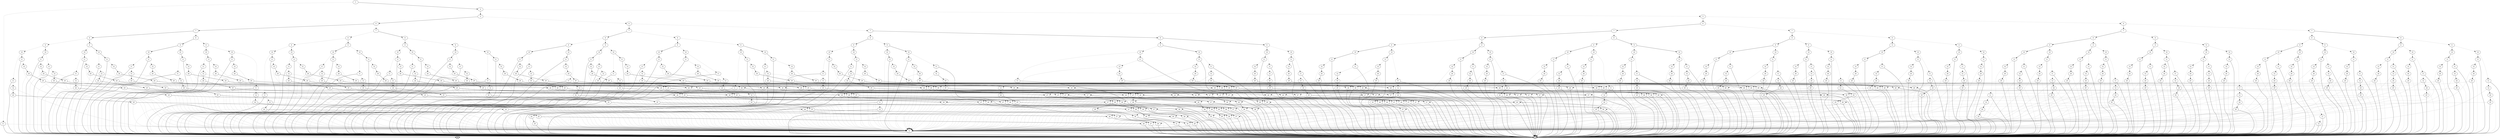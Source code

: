 digraph G {
0 [shape=box, label="0", style=filled, shape=box, height=0.3, width=0.3];
1 [shape=box, label="1", style=filled, shape=box, height=0.3, width=0.3];
31153 [label="3"];
31153 -> 26584 [style=dotted];
31153 -> 31152 [style=filled];
26584 [label="11"];
26584 -> 66 [style=dotted];
26584 -> 0 [style=filled];
66 [label="32"];
66 -> 0 [style=dotted];
66 -> 1 [style=filled];
31152 [label="4"];
31152 -> 30832 [style=dotted];
31152 -> 31151 [style=filled];
30832 [label="5"];
30832 -> 30640 [style=dotted];
30832 -> 30831 [style=filled];
30640 [label="6"];
30640 -> 30528 [style=dotted];
30640 -> 30639 [style=filled];
30528 [label="7"];
30528 -> 30464 [style=dotted];
30528 -> 30527 [style=filled];
30464 [label="8"];
30464 -> 30428 [style=dotted];
30464 -> 30463 [style=filled];
30428 [label="9"];
30428 -> 30408 [style=dotted];
30428 -> 30427 [style=filled];
30408 [label="10"];
30408 -> 30397 [style=dotted];
30408 -> 30407 [style=filled];
30397 [label="11"];
30397 -> 30396 [style=dotted];
30397 -> 1 [style=filled];
30396 [label="12"];
30396 -> 66 [style=dotted];
30396 -> 1 [style=filled];
30407 [label="11"];
30407 -> 30406 [style=dotted];
30407 -> 1 [style=filled];
30406 [label="12"];
30406 -> 66 [style=dotted];
30406 -> 30405 [style=filled];
30405 [label="24"];
30405 -> 1 [style=dotted];
30405 -> 30404 [style=filled];
30404 [label="25"];
30404 -> 30403 [style=dotted];
30404 -> 1 [style=filled];
30403 [label="26"];
30403 -> 30402 [style=dotted];
30403 -> 1 [style=filled];
30402 [label="27"];
30402 -> 30401 [style=dotted];
30402 -> 1 [style=filled];
30401 [label="28"];
30401 -> 30400 [style=dotted];
30401 -> 1 [style=filled];
30400 [label="29"];
30400 -> 30399 [style=dotted];
30400 -> 1 [style=filled];
30399 [label="30"];
30399 -> 30398 [style=dotted];
30399 -> 1 [style=filled];
30398 [label="31"];
30398 -> 66 [style=dotted];
30398 -> 1 [style=filled];
30427 [label="10"];
30427 -> 30417 [style=dotted];
30427 -> 30426 [style=filled];
30417 [label="11"];
30417 -> 30416 [style=dotted];
30417 -> 1 [style=filled];
30416 [label="12"];
30416 -> 66 [style=dotted];
30416 -> 30415 [style=filled];
30415 [label="24"];
30415 -> 1 [style=dotted];
30415 -> 30414 [style=filled];
30414 [label="25"];
30414 -> 30413 [style=dotted];
30414 -> 1 [style=filled];
30413 [label="26"];
30413 -> 30412 [style=dotted];
30413 -> 1 [style=filled];
30412 [label="27"];
30412 -> 30411 [style=dotted];
30412 -> 1 [style=filled];
30411 [label="28"];
30411 -> 30410 [style=dotted];
30411 -> 1 [style=filled];
30410 [label="29"];
30410 -> 30409 [style=dotted];
30410 -> 1 [style=filled];
30409 [label="30"];
30409 -> 66 [style=dotted];
30409 -> 1 [style=filled];
30426 [label="11"];
30426 -> 30425 [style=dotted];
30426 -> 1 [style=filled];
30425 [label="12"];
30425 -> 66 [style=dotted];
30425 -> 30424 [style=filled];
30424 [label="24"];
30424 -> 1 [style=dotted];
30424 -> 30423 [style=filled];
30423 [label="25"];
30423 -> 30422 [style=dotted];
30423 -> 1 [style=filled];
30422 [label="26"];
30422 -> 30421 [style=dotted];
30422 -> 1 [style=filled];
30421 [label="27"];
30421 -> 30420 [style=dotted];
30421 -> 1 [style=filled];
30420 [label="28"];
30420 -> 30419 [style=dotted];
30420 -> 1 [style=filled];
30419 [label="29"];
30419 -> 30418 [style=dotted];
30419 -> 1 [style=filled];
30418 [label="30"];
30418 -> 66 [style=dotted];
30418 -> 30398 [style=filled];
30463 [label="9"];
30463 -> 30445 [style=dotted];
30463 -> 30462 [style=filled];
30445 [label="10"];
30445 -> 30436 [style=dotted];
30445 -> 30444 [style=filled];
30436 [label="11"];
30436 -> 30435 [style=dotted];
30436 -> 1 [style=filled];
30435 [label="12"];
30435 -> 66 [style=dotted];
30435 -> 30434 [style=filled];
30434 [label="24"];
30434 -> 1 [style=dotted];
30434 -> 30433 [style=filled];
30433 [label="25"];
30433 -> 30432 [style=dotted];
30433 -> 1 [style=filled];
30432 [label="26"];
30432 -> 30431 [style=dotted];
30432 -> 1 [style=filled];
30431 [label="27"];
30431 -> 30430 [style=dotted];
30431 -> 1 [style=filled];
30430 [label="28"];
30430 -> 30429 [style=dotted];
30430 -> 1 [style=filled];
30429 [label="29"];
30429 -> 66 [style=dotted];
30429 -> 1 [style=filled];
30444 [label="11"];
30444 -> 30443 [style=dotted];
30444 -> 1 [style=filled];
30443 [label="12"];
30443 -> 66 [style=dotted];
30443 -> 30442 [style=filled];
30442 [label="24"];
30442 -> 1 [style=dotted];
30442 -> 30441 [style=filled];
30441 [label="25"];
30441 -> 30440 [style=dotted];
30441 -> 1 [style=filled];
30440 [label="26"];
30440 -> 30439 [style=dotted];
30440 -> 1 [style=filled];
30439 [label="27"];
30439 -> 30438 [style=dotted];
30439 -> 1 [style=filled];
30438 [label="28"];
30438 -> 30437 [style=dotted];
30438 -> 1 [style=filled];
30437 [label="29"];
30437 -> 66 [style=dotted];
30437 -> 30399 [style=filled];
30462 [label="10"];
30462 -> 30453 [style=dotted];
30462 -> 30461 [style=filled];
30453 [label="11"];
30453 -> 30452 [style=dotted];
30453 -> 1 [style=filled];
30452 [label="12"];
30452 -> 66 [style=dotted];
30452 -> 30451 [style=filled];
30451 [label="24"];
30451 -> 1 [style=dotted];
30451 -> 30450 [style=filled];
30450 [label="25"];
30450 -> 30449 [style=dotted];
30450 -> 1 [style=filled];
30449 [label="26"];
30449 -> 30448 [style=dotted];
30449 -> 1 [style=filled];
30448 [label="27"];
30448 -> 30447 [style=dotted];
30448 -> 1 [style=filled];
30447 [label="28"];
30447 -> 30446 [style=dotted];
30447 -> 1 [style=filled];
30446 [label="29"];
30446 -> 66 [style=dotted];
30446 -> 30409 [style=filled];
30461 [label="11"];
30461 -> 30460 [style=dotted];
30461 -> 1 [style=filled];
30460 [label="12"];
30460 -> 66 [style=dotted];
30460 -> 30459 [style=filled];
30459 [label="24"];
30459 -> 1 [style=dotted];
30459 -> 30458 [style=filled];
30458 [label="25"];
30458 -> 30457 [style=dotted];
30458 -> 1 [style=filled];
30457 [label="26"];
30457 -> 30456 [style=dotted];
30457 -> 1 [style=filled];
30456 [label="27"];
30456 -> 30455 [style=dotted];
30456 -> 1 [style=filled];
30455 [label="28"];
30455 -> 30454 [style=dotted];
30455 -> 1 [style=filled];
30454 [label="29"];
30454 -> 66 [style=dotted];
30454 -> 30418 [style=filled];
30527 [label="8"];
30527 -> 30495 [style=dotted];
30527 -> 30526 [style=filled];
30495 [label="9"];
30495 -> 30479 [style=dotted];
30495 -> 30494 [style=filled];
30479 [label="10"];
30479 -> 30471 [style=dotted];
30479 -> 30478 [style=filled];
30471 [label="11"];
30471 -> 30470 [style=dotted];
30471 -> 1 [style=filled];
30470 [label="12"];
30470 -> 66 [style=dotted];
30470 -> 30469 [style=filled];
30469 [label="24"];
30469 -> 1 [style=dotted];
30469 -> 30468 [style=filled];
30468 [label="25"];
30468 -> 30467 [style=dotted];
30468 -> 1 [style=filled];
30467 [label="26"];
30467 -> 30466 [style=dotted];
30467 -> 1 [style=filled];
30466 [label="27"];
30466 -> 30465 [style=dotted];
30466 -> 1 [style=filled];
30465 [label="28"];
30465 -> 66 [style=dotted];
30465 -> 1 [style=filled];
30478 [label="11"];
30478 -> 30477 [style=dotted];
30478 -> 1 [style=filled];
30477 [label="12"];
30477 -> 66 [style=dotted];
30477 -> 30476 [style=filled];
30476 [label="24"];
30476 -> 1 [style=dotted];
30476 -> 30475 [style=filled];
30475 [label="25"];
30475 -> 30474 [style=dotted];
30475 -> 1 [style=filled];
30474 [label="26"];
30474 -> 30473 [style=dotted];
30474 -> 1 [style=filled];
30473 [label="27"];
30473 -> 30472 [style=dotted];
30473 -> 1 [style=filled];
30472 [label="28"];
30472 -> 66 [style=dotted];
30472 -> 30400 [style=filled];
30494 [label="10"];
30494 -> 30486 [style=dotted];
30494 -> 30493 [style=filled];
30486 [label="11"];
30486 -> 30485 [style=dotted];
30486 -> 1 [style=filled];
30485 [label="12"];
30485 -> 66 [style=dotted];
30485 -> 30484 [style=filled];
30484 [label="24"];
30484 -> 1 [style=dotted];
30484 -> 30483 [style=filled];
30483 [label="25"];
30483 -> 30482 [style=dotted];
30483 -> 1 [style=filled];
30482 [label="26"];
30482 -> 30481 [style=dotted];
30482 -> 1 [style=filled];
30481 [label="27"];
30481 -> 30480 [style=dotted];
30481 -> 1 [style=filled];
30480 [label="28"];
30480 -> 66 [style=dotted];
30480 -> 30410 [style=filled];
30493 [label="11"];
30493 -> 30492 [style=dotted];
30493 -> 1 [style=filled];
30492 [label="12"];
30492 -> 66 [style=dotted];
30492 -> 30491 [style=filled];
30491 [label="24"];
30491 -> 1 [style=dotted];
30491 -> 30490 [style=filled];
30490 [label="25"];
30490 -> 30489 [style=dotted];
30490 -> 1 [style=filled];
30489 [label="26"];
30489 -> 30488 [style=dotted];
30489 -> 1 [style=filled];
30488 [label="27"];
30488 -> 30487 [style=dotted];
30488 -> 1 [style=filled];
30487 [label="28"];
30487 -> 66 [style=dotted];
30487 -> 30419 [style=filled];
30526 [label="9"];
30526 -> 30510 [style=dotted];
30526 -> 30525 [style=filled];
30510 [label="10"];
30510 -> 30502 [style=dotted];
30510 -> 30509 [style=filled];
30502 [label="11"];
30502 -> 30501 [style=dotted];
30502 -> 1 [style=filled];
30501 [label="12"];
30501 -> 66 [style=dotted];
30501 -> 30500 [style=filled];
30500 [label="24"];
30500 -> 1 [style=dotted];
30500 -> 30499 [style=filled];
30499 [label="25"];
30499 -> 30498 [style=dotted];
30499 -> 1 [style=filled];
30498 [label="26"];
30498 -> 30497 [style=dotted];
30498 -> 1 [style=filled];
30497 [label="27"];
30497 -> 30496 [style=dotted];
30497 -> 1 [style=filled];
30496 [label="28"];
30496 -> 66 [style=dotted];
30496 -> 30429 [style=filled];
30509 [label="11"];
30509 -> 30508 [style=dotted];
30509 -> 1 [style=filled];
30508 [label="12"];
30508 -> 66 [style=dotted];
30508 -> 30507 [style=filled];
30507 [label="24"];
30507 -> 1 [style=dotted];
30507 -> 30506 [style=filled];
30506 [label="25"];
30506 -> 30505 [style=dotted];
30506 -> 1 [style=filled];
30505 [label="26"];
30505 -> 30504 [style=dotted];
30505 -> 1 [style=filled];
30504 [label="27"];
30504 -> 30503 [style=dotted];
30504 -> 1 [style=filled];
30503 [label="28"];
30503 -> 66 [style=dotted];
30503 -> 30437 [style=filled];
30525 [label="10"];
30525 -> 30517 [style=dotted];
30525 -> 30524 [style=filled];
30517 [label="11"];
30517 -> 30516 [style=dotted];
30517 -> 1 [style=filled];
30516 [label="12"];
30516 -> 66 [style=dotted];
30516 -> 30515 [style=filled];
30515 [label="24"];
30515 -> 1 [style=dotted];
30515 -> 30514 [style=filled];
30514 [label="25"];
30514 -> 30513 [style=dotted];
30514 -> 1 [style=filled];
30513 [label="26"];
30513 -> 30512 [style=dotted];
30513 -> 1 [style=filled];
30512 [label="27"];
30512 -> 30511 [style=dotted];
30512 -> 1 [style=filled];
30511 [label="28"];
30511 -> 66 [style=dotted];
30511 -> 30446 [style=filled];
30524 [label="11"];
30524 -> 30523 [style=dotted];
30524 -> 1 [style=filled];
30523 [label="12"];
30523 -> 66 [style=dotted];
30523 -> 30522 [style=filled];
30522 [label="24"];
30522 -> 1 [style=dotted];
30522 -> 30521 [style=filled];
30521 [label="25"];
30521 -> 30520 [style=dotted];
30521 -> 1 [style=filled];
30520 [label="26"];
30520 -> 30519 [style=dotted];
30520 -> 1 [style=filled];
30519 [label="27"];
30519 -> 30518 [style=dotted];
30519 -> 1 [style=filled];
30518 [label="28"];
30518 -> 66 [style=dotted];
30518 -> 30454 [style=filled];
30639 [label="7"];
30639 -> 30583 [style=dotted];
30639 -> 30638 [style=filled];
30583 [label="8"];
30583 -> 30555 [style=dotted];
30583 -> 30582 [style=filled];
30555 [label="9"];
30555 -> 30541 [style=dotted];
30555 -> 30554 [style=filled];
30541 [label="10"];
30541 -> 30534 [style=dotted];
30541 -> 30540 [style=filled];
30534 [label="11"];
30534 -> 30533 [style=dotted];
30534 -> 1 [style=filled];
30533 [label="12"];
30533 -> 66 [style=dotted];
30533 -> 30532 [style=filled];
30532 [label="24"];
30532 -> 1 [style=dotted];
30532 -> 30531 [style=filled];
30531 [label="25"];
30531 -> 30530 [style=dotted];
30531 -> 1 [style=filled];
30530 [label="26"];
30530 -> 30529 [style=dotted];
30530 -> 1 [style=filled];
30529 [label="27"];
30529 -> 66 [style=dotted];
30529 -> 1 [style=filled];
30540 [label="11"];
30540 -> 30539 [style=dotted];
30540 -> 1 [style=filled];
30539 [label="12"];
30539 -> 66 [style=dotted];
30539 -> 30538 [style=filled];
30538 [label="24"];
30538 -> 1 [style=dotted];
30538 -> 30537 [style=filled];
30537 [label="25"];
30537 -> 30536 [style=dotted];
30537 -> 1 [style=filled];
30536 [label="26"];
30536 -> 30535 [style=dotted];
30536 -> 1 [style=filled];
30535 [label="27"];
30535 -> 66 [style=dotted];
30535 -> 30401 [style=filled];
30554 [label="10"];
30554 -> 30547 [style=dotted];
30554 -> 30553 [style=filled];
30547 [label="11"];
30547 -> 30546 [style=dotted];
30547 -> 1 [style=filled];
30546 [label="12"];
30546 -> 66 [style=dotted];
30546 -> 30545 [style=filled];
30545 [label="24"];
30545 -> 1 [style=dotted];
30545 -> 30544 [style=filled];
30544 [label="25"];
30544 -> 30543 [style=dotted];
30544 -> 1 [style=filled];
30543 [label="26"];
30543 -> 30542 [style=dotted];
30543 -> 1 [style=filled];
30542 [label="27"];
30542 -> 66 [style=dotted];
30542 -> 30411 [style=filled];
30553 [label="11"];
30553 -> 30552 [style=dotted];
30553 -> 1 [style=filled];
30552 [label="12"];
30552 -> 66 [style=dotted];
30552 -> 30551 [style=filled];
30551 [label="24"];
30551 -> 1 [style=dotted];
30551 -> 30550 [style=filled];
30550 [label="25"];
30550 -> 30549 [style=dotted];
30550 -> 1 [style=filled];
30549 [label="26"];
30549 -> 30548 [style=dotted];
30549 -> 1 [style=filled];
30548 [label="27"];
30548 -> 66 [style=dotted];
30548 -> 30420 [style=filled];
30582 [label="9"];
30582 -> 30568 [style=dotted];
30582 -> 30581 [style=filled];
30568 [label="10"];
30568 -> 30561 [style=dotted];
30568 -> 30567 [style=filled];
30561 [label="11"];
30561 -> 30560 [style=dotted];
30561 -> 1 [style=filled];
30560 [label="12"];
30560 -> 66 [style=dotted];
30560 -> 30559 [style=filled];
30559 [label="24"];
30559 -> 1 [style=dotted];
30559 -> 30558 [style=filled];
30558 [label="25"];
30558 -> 30557 [style=dotted];
30558 -> 1 [style=filled];
30557 [label="26"];
30557 -> 30556 [style=dotted];
30557 -> 1 [style=filled];
30556 [label="27"];
30556 -> 66 [style=dotted];
30556 -> 30430 [style=filled];
30567 [label="11"];
30567 -> 30566 [style=dotted];
30567 -> 1 [style=filled];
30566 [label="12"];
30566 -> 66 [style=dotted];
30566 -> 30565 [style=filled];
30565 [label="24"];
30565 -> 1 [style=dotted];
30565 -> 30564 [style=filled];
30564 [label="25"];
30564 -> 30563 [style=dotted];
30564 -> 1 [style=filled];
30563 [label="26"];
30563 -> 30562 [style=dotted];
30563 -> 1 [style=filled];
30562 [label="27"];
30562 -> 66 [style=dotted];
30562 -> 30438 [style=filled];
30581 [label="10"];
30581 -> 30574 [style=dotted];
30581 -> 30580 [style=filled];
30574 [label="11"];
30574 -> 30573 [style=dotted];
30574 -> 1 [style=filled];
30573 [label="12"];
30573 -> 66 [style=dotted];
30573 -> 30572 [style=filled];
30572 [label="24"];
30572 -> 1 [style=dotted];
30572 -> 30571 [style=filled];
30571 [label="25"];
30571 -> 30570 [style=dotted];
30571 -> 1 [style=filled];
30570 [label="26"];
30570 -> 30569 [style=dotted];
30570 -> 1 [style=filled];
30569 [label="27"];
30569 -> 66 [style=dotted];
30569 -> 30447 [style=filled];
30580 [label="11"];
30580 -> 30579 [style=dotted];
30580 -> 1 [style=filled];
30579 [label="12"];
30579 -> 66 [style=dotted];
30579 -> 30578 [style=filled];
30578 [label="24"];
30578 -> 1 [style=dotted];
30578 -> 30577 [style=filled];
30577 [label="25"];
30577 -> 30576 [style=dotted];
30577 -> 1 [style=filled];
30576 [label="26"];
30576 -> 30575 [style=dotted];
30576 -> 1 [style=filled];
30575 [label="27"];
30575 -> 66 [style=dotted];
30575 -> 30455 [style=filled];
30638 [label="8"];
30638 -> 30610 [style=dotted];
30638 -> 30637 [style=filled];
30610 [label="9"];
30610 -> 30596 [style=dotted];
30610 -> 30609 [style=filled];
30596 [label="10"];
30596 -> 30589 [style=dotted];
30596 -> 30595 [style=filled];
30589 [label="11"];
30589 -> 30588 [style=dotted];
30589 -> 1 [style=filled];
30588 [label="12"];
30588 -> 66 [style=dotted];
30588 -> 30587 [style=filled];
30587 [label="24"];
30587 -> 1 [style=dotted];
30587 -> 30586 [style=filled];
30586 [label="25"];
30586 -> 30585 [style=dotted];
30586 -> 1 [style=filled];
30585 [label="26"];
30585 -> 30584 [style=dotted];
30585 -> 1 [style=filled];
30584 [label="27"];
30584 -> 66 [style=dotted];
30584 -> 30465 [style=filled];
30595 [label="11"];
30595 -> 30594 [style=dotted];
30595 -> 1 [style=filled];
30594 [label="12"];
30594 -> 66 [style=dotted];
30594 -> 30593 [style=filled];
30593 [label="24"];
30593 -> 1 [style=dotted];
30593 -> 30592 [style=filled];
30592 [label="25"];
30592 -> 30591 [style=dotted];
30592 -> 1 [style=filled];
30591 [label="26"];
30591 -> 30590 [style=dotted];
30591 -> 1 [style=filled];
30590 [label="27"];
30590 -> 66 [style=dotted];
30590 -> 30472 [style=filled];
30609 [label="10"];
30609 -> 30602 [style=dotted];
30609 -> 30608 [style=filled];
30602 [label="11"];
30602 -> 30601 [style=dotted];
30602 -> 1 [style=filled];
30601 [label="12"];
30601 -> 66 [style=dotted];
30601 -> 30600 [style=filled];
30600 [label="24"];
30600 -> 1 [style=dotted];
30600 -> 30599 [style=filled];
30599 [label="25"];
30599 -> 30598 [style=dotted];
30599 -> 1 [style=filled];
30598 [label="26"];
30598 -> 30597 [style=dotted];
30598 -> 1 [style=filled];
30597 [label="27"];
30597 -> 66 [style=dotted];
30597 -> 30480 [style=filled];
30608 [label="11"];
30608 -> 30607 [style=dotted];
30608 -> 1 [style=filled];
30607 [label="12"];
30607 -> 66 [style=dotted];
30607 -> 30606 [style=filled];
30606 [label="24"];
30606 -> 1 [style=dotted];
30606 -> 30605 [style=filled];
30605 [label="25"];
30605 -> 30604 [style=dotted];
30605 -> 1 [style=filled];
30604 [label="26"];
30604 -> 30603 [style=dotted];
30604 -> 1 [style=filled];
30603 [label="27"];
30603 -> 66 [style=dotted];
30603 -> 30487 [style=filled];
30637 [label="9"];
30637 -> 30623 [style=dotted];
30637 -> 30636 [style=filled];
30623 [label="10"];
30623 -> 30616 [style=dotted];
30623 -> 30622 [style=filled];
30616 [label="11"];
30616 -> 30615 [style=dotted];
30616 -> 1 [style=filled];
30615 [label="12"];
30615 -> 66 [style=dotted];
30615 -> 30614 [style=filled];
30614 [label="24"];
30614 -> 1 [style=dotted];
30614 -> 30613 [style=filled];
30613 [label="25"];
30613 -> 30612 [style=dotted];
30613 -> 1 [style=filled];
30612 [label="26"];
30612 -> 30611 [style=dotted];
30612 -> 1 [style=filled];
30611 [label="27"];
30611 -> 66 [style=dotted];
30611 -> 30496 [style=filled];
30622 [label="11"];
30622 -> 30621 [style=dotted];
30622 -> 1 [style=filled];
30621 [label="12"];
30621 -> 66 [style=dotted];
30621 -> 30620 [style=filled];
30620 [label="24"];
30620 -> 1 [style=dotted];
30620 -> 30619 [style=filled];
30619 [label="25"];
30619 -> 30618 [style=dotted];
30619 -> 1 [style=filled];
30618 [label="26"];
30618 -> 30617 [style=dotted];
30618 -> 1 [style=filled];
30617 [label="27"];
30617 -> 66 [style=dotted];
30617 -> 30503 [style=filled];
30636 [label="10"];
30636 -> 30629 [style=dotted];
30636 -> 30635 [style=filled];
30629 [label="11"];
30629 -> 30628 [style=dotted];
30629 -> 1 [style=filled];
30628 [label="12"];
30628 -> 66 [style=dotted];
30628 -> 30627 [style=filled];
30627 [label="24"];
30627 -> 1 [style=dotted];
30627 -> 30626 [style=filled];
30626 [label="25"];
30626 -> 30625 [style=dotted];
30626 -> 1 [style=filled];
30625 [label="26"];
30625 -> 30624 [style=dotted];
30625 -> 1 [style=filled];
30624 [label="27"];
30624 -> 66 [style=dotted];
30624 -> 30511 [style=filled];
30635 [label="11"];
30635 -> 30634 [style=dotted];
30635 -> 1 [style=filled];
30634 [label="12"];
30634 -> 66 [style=dotted];
30634 -> 30633 [style=filled];
30633 [label="24"];
30633 -> 1 [style=dotted];
30633 -> 30632 [style=filled];
30632 [label="25"];
30632 -> 30631 [style=dotted];
30632 -> 1 [style=filled];
30631 [label="26"];
30631 -> 30630 [style=dotted];
30631 -> 1 [style=filled];
30630 [label="27"];
30630 -> 66 [style=dotted];
30630 -> 30518 [style=filled];
30831 [label="6"];
30831 -> 30735 [style=dotted];
30831 -> 30830 [style=filled];
30735 [label="7"];
30735 -> 30687 [style=dotted];
30735 -> 30734 [style=filled];
30687 [label="8"];
30687 -> 30663 [style=dotted];
30687 -> 30686 [style=filled];
30663 [label="9"];
30663 -> 30651 [style=dotted];
30663 -> 30662 [style=filled];
30651 [label="10"];
30651 -> 30645 [style=dotted];
30651 -> 30650 [style=filled];
30645 [label="11"];
30645 -> 30644 [style=dotted];
30645 -> 1 [style=filled];
30644 [label="12"];
30644 -> 66 [style=dotted];
30644 -> 30643 [style=filled];
30643 [label="24"];
30643 -> 1 [style=dotted];
30643 -> 30642 [style=filled];
30642 [label="25"];
30642 -> 30641 [style=dotted];
30642 -> 1 [style=filled];
30641 [label="26"];
30641 -> 66 [style=dotted];
30641 -> 1 [style=filled];
30650 [label="11"];
30650 -> 30649 [style=dotted];
30650 -> 1 [style=filled];
30649 [label="12"];
30649 -> 66 [style=dotted];
30649 -> 30648 [style=filled];
30648 [label="24"];
30648 -> 1 [style=dotted];
30648 -> 30647 [style=filled];
30647 [label="25"];
30647 -> 30646 [style=dotted];
30647 -> 1 [style=filled];
30646 [label="26"];
30646 -> 66 [style=dotted];
30646 -> 30402 [style=filled];
30662 [label="10"];
30662 -> 30656 [style=dotted];
30662 -> 30661 [style=filled];
30656 [label="11"];
30656 -> 30655 [style=dotted];
30656 -> 1 [style=filled];
30655 [label="12"];
30655 -> 66 [style=dotted];
30655 -> 30654 [style=filled];
30654 [label="24"];
30654 -> 1 [style=dotted];
30654 -> 30653 [style=filled];
30653 [label="25"];
30653 -> 30652 [style=dotted];
30653 -> 1 [style=filled];
30652 [label="26"];
30652 -> 66 [style=dotted];
30652 -> 30412 [style=filled];
30661 [label="11"];
30661 -> 30660 [style=dotted];
30661 -> 1 [style=filled];
30660 [label="12"];
30660 -> 66 [style=dotted];
30660 -> 30659 [style=filled];
30659 [label="24"];
30659 -> 1 [style=dotted];
30659 -> 30658 [style=filled];
30658 [label="25"];
30658 -> 30657 [style=dotted];
30658 -> 1 [style=filled];
30657 [label="26"];
30657 -> 66 [style=dotted];
30657 -> 30421 [style=filled];
30686 [label="9"];
30686 -> 30674 [style=dotted];
30686 -> 30685 [style=filled];
30674 [label="10"];
30674 -> 30668 [style=dotted];
30674 -> 30673 [style=filled];
30668 [label="11"];
30668 -> 30667 [style=dotted];
30668 -> 1 [style=filled];
30667 [label="12"];
30667 -> 66 [style=dotted];
30667 -> 30666 [style=filled];
30666 [label="24"];
30666 -> 1 [style=dotted];
30666 -> 30665 [style=filled];
30665 [label="25"];
30665 -> 30664 [style=dotted];
30665 -> 1 [style=filled];
30664 [label="26"];
30664 -> 66 [style=dotted];
30664 -> 30431 [style=filled];
30673 [label="11"];
30673 -> 30672 [style=dotted];
30673 -> 1 [style=filled];
30672 [label="12"];
30672 -> 66 [style=dotted];
30672 -> 30671 [style=filled];
30671 [label="24"];
30671 -> 1 [style=dotted];
30671 -> 30670 [style=filled];
30670 [label="25"];
30670 -> 30669 [style=dotted];
30670 -> 1 [style=filled];
30669 [label="26"];
30669 -> 66 [style=dotted];
30669 -> 30439 [style=filled];
30685 [label="10"];
30685 -> 30679 [style=dotted];
30685 -> 30684 [style=filled];
30679 [label="11"];
30679 -> 30678 [style=dotted];
30679 -> 1 [style=filled];
30678 [label="12"];
30678 -> 66 [style=dotted];
30678 -> 30677 [style=filled];
30677 [label="24"];
30677 -> 1 [style=dotted];
30677 -> 30676 [style=filled];
30676 [label="25"];
30676 -> 30675 [style=dotted];
30676 -> 1 [style=filled];
30675 [label="26"];
30675 -> 66 [style=dotted];
30675 -> 30448 [style=filled];
30684 [label="11"];
30684 -> 30683 [style=dotted];
30684 -> 1 [style=filled];
30683 [label="12"];
30683 -> 66 [style=dotted];
30683 -> 30682 [style=filled];
30682 [label="24"];
30682 -> 1 [style=dotted];
30682 -> 30681 [style=filled];
30681 [label="25"];
30681 -> 30680 [style=dotted];
30681 -> 1 [style=filled];
30680 [label="26"];
30680 -> 66 [style=dotted];
30680 -> 30456 [style=filled];
30734 [label="8"];
30734 -> 30710 [style=dotted];
30734 -> 30733 [style=filled];
30710 [label="9"];
30710 -> 30698 [style=dotted];
30710 -> 30709 [style=filled];
30698 [label="10"];
30698 -> 30692 [style=dotted];
30698 -> 30697 [style=filled];
30692 [label="11"];
30692 -> 30691 [style=dotted];
30692 -> 1 [style=filled];
30691 [label="12"];
30691 -> 66 [style=dotted];
30691 -> 30690 [style=filled];
30690 [label="24"];
30690 -> 1 [style=dotted];
30690 -> 30689 [style=filled];
30689 [label="25"];
30689 -> 30688 [style=dotted];
30689 -> 1 [style=filled];
30688 [label="26"];
30688 -> 66 [style=dotted];
30688 -> 30466 [style=filled];
30697 [label="11"];
30697 -> 30696 [style=dotted];
30697 -> 1 [style=filled];
30696 [label="12"];
30696 -> 66 [style=dotted];
30696 -> 30695 [style=filled];
30695 [label="24"];
30695 -> 1 [style=dotted];
30695 -> 30694 [style=filled];
30694 [label="25"];
30694 -> 30693 [style=dotted];
30694 -> 1 [style=filled];
30693 [label="26"];
30693 -> 66 [style=dotted];
30693 -> 30473 [style=filled];
30709 [label="10"];
30709 -> 30703 [style=dotted];
30709 -> 30708 [style=filled];
30703 [label="11"];
30703 -> 30702 [style=dotted];
30703 -> 1 [style=filled];
30702 [label="12"];
30702 -> 66 [style=dotted];
30702 -> 30701 [style=filled];
30701 [label="24"];
30701 -> 1 [style=dotted];
30701 -> 30700 [style=filled];
30700 [label="25"];
30700 -> 30699 [style=dotted];
30700 -> 1 [style=filled];
30699 [label="26"];
30699 -> 66 [style=dotted];
30699 -> 30481 [style=filled];
30708 [label="11"];
30708 -> 30707 [style=dotted];
30708 -> 1 [style=filled];
30707 [label="12"];
30707 -> 66 [style=dotted];
30707 -> 30706 [style=filled];
30706 [label="24"];
30706 -> 1 [style=dotted];
30706 -> 30705 [style=filled];
30705 [label="25"];
30705 -> 30704 [style=dotted];
30705 -> 1 [style=filled];
30704 [label="26"];
30704 -> 66 [style=dotted];
30704 -> 30488 [style=filled];
30733 [label="9"];
30733 -> 30721 [style=dotted];
30733 -> 30732 [style=filled];
30721 [label="10"];
30721 -> 30715 [style=dotted];
30721 -> 30720 [style=filled];
30715 [label="11"];
30715 -> 30714 [style=dotted];
30715 -> 1 [style=filled];
30714 [label="12"];
30714 -> 66 [style=dotted];
30714 -> 30713 [style=filled];
30713 [label="24"];
30713 -> 1 [style=dotted];
30713 -> 30712 [style=filled];
30712 [label="25"];
30712 -> 30711 [style=dotted];
30712 -> 1 [style=filled];
30711 [label="26"];
30711 -> 66 [style=dotted];
30711 -> 30497 [style=filled];
30720 [label="11"];
30720 -> 30719 [style=dotted];
30720 -> 1 [style=filled];
30719 [label="12"];
30719 -> 66 [style=dotted];
30719 -> 30718 [style=filled];
30718 [label="24"];
30718 -> 1 [style=dotted];
30718 -> 30717 [style=filled];
30717 [label="25"];
30717 -> 30716 [style=dotted];
30717 -> 1 [style=filled];
30716 [label="26"];
30716 -> 66 [style=dotted];
30716 -> 30504 [style=filled];
30732 [label="10"];
30732 -> 30726 [style=dotted];
30732 -> 30731 [style=filled];
30726 [label="11"];
30726 -> 30725 [style=dotted];
30726 -> 1 [style=filled];
30725 [label="12"];
30725 -> 66 [style=dotted];
30725 -> 30724 [style=filled];
30724 [label="24"];
30724 -> 1 [style=dotted];
30724 -> 30723 [style=filled];
30723 [label="25"];
30723 -> 30722 [style=dotted];
30723 -> 1 [style=filled];
30722 [label="26"];
30722 -> 66 [style=dotted];
30722 -> 30512 [style=filled];
30731 [label="11"];
30731 -> 30730 [style=dotted];
30731 -> 1 [style=filled];
30730 [label="12"];
30730 -> 66 [style=dotted];
30730 -> 30729 [style=filled];
30729 [label="24"];
30729 -> 1 [style=dotted];
30729 -> 30728 [style=filled];
30728 [label="25"];
30728 -> 30727 [style=dotted];
30728 -> 1 [style=filled];
30727 [label="26"];
30727 -> 66 [style=dotted];
30727 -> 30519 [style=filled];
30830 [label="7"];
30830 -> 30782 [style=dotted];
30830 -> 30829 [style=filled];
30782 [label="8"];
30782 -> 30758 [style=dotted];
30782 -> 30781 [style=filled];
30758 [label="9"];
30758 -> 30746 [style=dotted];
30758 -> 30757 [style=filled];
30746 [label="10"];
30746 -> 30740 [style=dotted];
30746 -> 30745 [style=filled];
30740 [label="11"];
30740 -> 30739 [style=dotted];
30740 -> 1 [style=filled];
30739 [label="12"];
30739 -> 66 [style=dotted];
30739 -> 30738 [style=filled];
30738 [label="24"];
30738 -> 1 [style=dotted];
30738 -> 30737 [style=filled];
30737 [label="25"];
30737 -> 30736 [style=dotted];
30737 -> 1 [style=filled];
30736 [label="26"];
30736 -> 66 [style=dotted];
30736 -> 30529 [style=filled];
30745 [label="11"];
30745 -> 30744 [style=dotted];
30745 -> 1 [style=filled];
30744 [label="12"];
30744 -> 66 [style=dotted];
30744 -> 30743 [style=filled];
30743 [label="24"];
30743 -> 1 [style=dotted];
30743 -> 30742 [style=filled];
30742 [label="25"];
30742 -> 30741 [style=dotted];
30742 -> 1 [style=filled];
30741 [label="26"];
30741 -> 66 [style=dotted];
30741 -> 30535 [style=filled];
30757 [label="10"];
30757 -> 30751 [style=dotted];
30757 -> 30756 [style=filled];
30751 [label="11"];
30751 -> 30750 [style=dotted];
30751 -> 1 [style=filled];
30750 [label="12"];
30750 -> 66 [style=dotted];
30750 -> 30749 [style=filled];
30749 [label="24"];
30749 -> 1 [style=dotted];
30749 -> 30748 [style=filled];
30748 [label="25"];
30748 -> 30747 [style=dotted];
30748 -> 1 [style=filled];
30747 [label="26"];
30747 -> 66 [style=dotted];
30747 -> 30542 [style=filled];
30756 [label="11"];
30756 -> 30755 [style=dotted];
30756 -> 1 [style=filled];
30755 [label="12"];
30755 -> 66 [style=dotted];
30755 -> 30754 [style=filled];
30754 [label="24"];
30754 -> 1 [style=dotted];
30754 -> 30753 [style=filled];
30753 [label="25"];
30753 -> 30752 [style=dotted];
30753 -> 1 [style=filled];
30752 [label="26"];
30752 -> 66 [style=dotted];
30752 -> 30548 [style=filled];
30781 [label="9"];
30781 -> 30769 [style=dotted];
30781 -> 30780 [style=filled];
30769 [label="10"];
30769 -> 30763 [style=dotted];
30769 -> 30768 [style=filled];
30763 [label="11"];
30763 -> 30762 [style=dotted];
30763 -> 1 [style=filled];
30762 [label="12"];
30762 -> 66 [style=dotted];
30762 -> 30761 [style=filled];
30761 [label="24"];
30761 -> 1 [style=dotted];
30761 -> 30760 [style=filled];
30760 [label="25"];
30760 -> 30759 [style=dotted];
30760 -> 1 [style=filled];
30759 [label="26"];
30759 -> 66 [style=dotted];
30759 -> 30556 [style=filled];
30768 [label="11"];
30768 -> 30767 [style=dotted];
30768 -> 1 [style=filled];
30767 [label="12"];
30767 -> 66 [style=dotted];
30767 -> 30766 [style=filled];
30766 [label="24"];
30766 -> 1 [style=dotted];
30766 -> 30765 [style=filled];
30765 [label="25"];
30765 -> 30764 [style=dotted];
30765 -> 1 [style=filled];
30764 [label="26"];
30764 -> 66 [style=dotted];
30764 -> 30562 [style=filled];
30780 [label="10"];
30780 -> 30774 [style=dotted];
30780 -> 30779 [style=filled];
30774 [label="11"];
30774 -> 30773 [style=dotted];
30774 -> 1 [style=filled];
30773 [label="12"];
30773 -> 66 [style=dotted];
30773 -> 30772 [style=filled];
30772 [label="24"];
30772 -> 1 [style=dotted];
30772 -> 30771 [style=filled];
30771 [label="25"];
30771 -> 30770 [style=dotted];
30771 -> 1 [style=filled];
30770 [label="26"];
30770 -> 66 [style=dotted];
30770 -> 30569 [style=filled];
30779 [label="11"];
30779 -> 30778 [style=dotted];
30779 -> 1 [style=filled];
30778 [label="12"];
30778 -> 66 [style=dotted];
30778 -> 30777 [style=filled];
30777 [label="24"];
30777 -> 1 [style=dotted];
30777 -> 30776 [style=filled];
30776 [label="25"];
30776 -> 30775 [style=dotted];
30776 -> 1 [style=filled];
30775 [label="26"];
30775 -> 66 [style=dotted];
30775 -> 30575 [style=filled];
30829 [label="8"];
30829 -> 30805 [style=dotted];
30829 -> 30828 [style=filled];
30805 [label="9"];
30805 -> 30793 [style=dotted];
30805 -> 30804 [style=filled];
30793 [label="10"];
30793 -> 30787 [style=dotted];
30793 -> 30792 [style=filled];
30787 [label="11"];
30787 -> 30786 [style=dotted];
30787 -> 1 [style=filled];
30786 [label="12"];
30786 -> 66 [style=dotted];
30786 -> 30785 [style=filled];
30785 [label="24"];
30785 -> 1 [style=dotted];
30785 -> 30784 [style=filled];
30784 [label="25"];
30784 -> 30783 [style=dotted];
30784 -> 1 [style=filled];
30783 [label="26"];
30783 -> 66 [style=dotted];
30783 -> 30584 [style=filled];
30792 [label="11"];
30792 -> 30791 [style=dotted];
30792 -> 1 [style=filled];
30791 [label="12"];
30791 -> 66 [style=dotted];
30791 -> 30790 [style=filled];
30790 [label="24"];
30790 -> 1 [style=dotted];
30790 -> 30789 [style=filled];
30789 [label="25"];
30789 -> 30788 [style=dotted];
30789 -> 1 [style=filled];
30788 [label="26"];
30788 -> 66 [style=dotted];
30788 -> 30590 [style=filled];
30804 [label="10"];
30804 -> 30798 [style=dotted];
30804 -> 30803 [style=filled];
30798 [label="11"];
30798 -> 30797 [style=dotted];
30798 -> 1 [style=filled];
30797 [label="12"];
30797 -> 66 [style=dotted];
30797 -> 30796 [style=filled];
30796 [label="24"];
30796 -> 1 [style=dotted];
30796 -> 30795 [style=filled];
30795 [label="25"];
30795 -> 30794 [style=dotted];
30795 -> 1 [style=filled];
30794 [label="26"];
30794 -> 66 [style=dotted];
30794 -> 30597 [style=filled];
30803 [label="11"];
30803 -> 30802 [style=dotted];
30803 -> 1 [style=filled];
30802 [label="12"];
30802 -> 66 [style=dotted];
30802 -> 30801 [style=filled];
30801 [label="24"];
30801 -> 1 [style=dotted];
30801 -> 30800 [style=filled];
30800 [label="25"];
30800 -> 30799 [style=dotted];
30800 -> 1 [style=filled];
30799 [label="26"];
30799 -> 66 [style=dotted];
30799 -> 30603 [style=filled];
30828 [label="9"];
30828 -> 30816 [style=dotted];
30828 -> 30827 [style=filled];
30816 [label="10"];
30816 -> 30810 [style=dotted];
30816 -> 30815 [style=filled];
30810 [label="11"];
30810 -> 30809 [style=dotted];
30810 -> 1 [style=filled];
30809 [label="12"];
30809 -> 66 [style=dotted];
30809 -> 30808 [style=filled];
30808 [label="24"];
30808 -> 1 [style=dotted];
30808 -> 30807 [style=filled];
30807 [label="25"];
30807 -> 30806 [style=dotted];
30807 -> 1 [style=filled];
30806 [label="26"];
30806 -> 66 [style=dotted];
30806 -> 30611 [style=filled];
30815 [label="11"];
30815 -> 30814 [style=dotted];
30815 -> 1 [style=filled];
30814 [label="12"];
30814 -> 66 [style=dotted];
30814 -> 30813 [style=filled];
30813 [label="24"];
30813 -> 1 [style=dotted];
30813 -> 30812 [style=filled];
30812 [label="25"];
30812 -> 30811 [style=dotted];
30812 -> 1 [style=filled];
30811 [label="26"];
30811 -> 66 [style=dotted];
30811 -> 30617 [style=filled];
30827 [label="10"];
30827 -> 30821 [style=dotted];
30827 -> 30826 [style=filled];
30821 [label="11"];
30821 -> 30820 [style=dotted];
30821 -> 1 [style=filled];
30820 [label="12"];
30820 -> 66 [style=dotted];
30820 -> 30819 [style=filled];
30819 [label="24"];
30819 -> 1 [style=dotted];
30819 -> 30818 [style=filled];
30818 [label="25"];
30818 -> 30817 [style=dotted];
30818 -> 1 [style=filled];
30817 [label="26"];
30817 -> 66 [style=dotted];
30817 -> 30624 [style=filled];
30826 [label="11"];
30826 -> 30825 [style=dotted];
30826 -> 1 [style=filled];
30825 [label="12"];
30825 -> 66 [style=dotted];
30825 -> 30824 [style=filled];
30824 [label="24"];
30824 -> 1 [style=dotted];
30824 -> 30823 [style=filled];
30823 [label="25"];
30823 -> 30822 [style=dotted];
30823 -> 1 [style=filled];
30822 [label="26"];
30822 -> 66 [style=dotted];
30822 -> 30630 [style=filled];
31151 [label="5"];
31151 -> 30991 [style=dotted];
31151 -> 31150 [style=filled];
30991 [label="6"];
30991 -> 30911 [style=dotted];
30991 -> 30990 [style=filled];
30911 [label="7"];
30911 -> 30871 [style=dotted];
30911 -> 30910 [style=filled];
30871 [label="8"];
30871 -> 30851 [style=dotted];
30871 -> 30870 [style=filled];
30851 [label="9"];
30851 -> 30841 [style=dotted];
30851 -> 30850 [style=filled];
30841 [label="10"];
30841 -> 30836 [style=dotted];
30841 -> 30840 [style=filled];
30836 [label="11"];
30836 -> 30835 [style=dotted];
30836 -> 1 [style=filled];
30835 [label="12"];
30835 -> 66 [style=dotted];
30835 -> 30834 [style=filled];
30834 [label="24"];
30834 -> 1 [style=dotted];
30834 -> 30833 [style=filled];
30833 [label="25"];
30833 -> 66 [style=dotted];
30833 -> 1 [style=filled];
30840 [label="11"];
30840 -> 30839 [style=dotted];
30840 -> 1 [style=filled];
30839 [label="12"];
30839 -> 66 [style=dotted];
30839 -> 30838 [style=filled];
30838 [label="24"];
30838 -> 1 [style=dotted];
30838 -> 30837 [style=filled];
30837 [label="25"];
30837 -> 66 [style=dotted];
30837 -> 30403 [style=filled];
30850 [label="10"];
30850 -> 30845 [style=dotted];
30850 -> 30849 [style=filled];
30845 [label="11"];
30845 -> 30844 [style=dotted];
30845 -> 1 [style=filled];
30844 [label="12"];
30844 -> 66 [style=dotted];
30844 -> 30843 [style=filled];
30843 [label="24"];
30843 -> 1 [style=dotted];
30843 -> 30842 [style=filled];
30842 [label="25"];
30842 -> 66 [style=dotted];
30842 -> 30413 [style=filled];
30849 [label="11"];
30849 -> 30848 [style=dotted];
30849 -> 1 [style=filled];
30848 [label="12"];
30848 -> 66 [style=dotted];
30848 -> 30847 [style=filled];
30847 [label="24"];
30847 -> 1 [style=dotted];
30847 -> 30846 [style=filled];
30846 [label="25"];
30846 -> 66 [style=dotted];
30846 -> 30422 [style=filled];
30870 [label="9"];
30870 -> 30860 [style=dotted];
30870 -> 30869 [style=filled];
30860 [label="10"];
30860 -> 30855 [style=dotted];
30860 -> 30859 [style=filled];
30855 [label="11"];
30855 -> 30854 [style=dotted];
30855 -> 1 [style=filled];
30854 [label="12"];
30854 -> 66 [style=dotted];
30854 -> 30853 [style=filled];
30853 [label="24"];
30853 -> 1 [style=dotted];
30853 -> 30852 [style=filled];
30852 [label="25"];
30852 -> 66 [style=dotted];
30852 -> 30432 [style=filled];
30859 [label="11"];
30859 -> 30858 [style=dotted];
30859 -> 1 [style=filled];
30858 [label="12"];
30858 -> 66 [style=dotted];
30858 -> 30857 [style=filled];
30857 [label="24"];
30857 -> 1 [style=dotted];
30857 -> 30856 [style=filled];
30856 [label="25"];
30856 -> 66 [style=dotted];
30856 -> 30440 [style=filled];
30869 [label="10"];
30869 -> 30864 [style=dotted];
30869 -> 30868 [style=filled];
30864 [label="11"];
30864 -> 30863 [style=dotted];
30864 -> 1 [style=filled];
30863 [label="12"];
30863 -> 66 [style=dotted];
30863 -> 30862 [style=filled];
30862 [label="24"];
30862 -> 1 [style=dotted];
30862 -> 30861 [style=filled];
30861 [label="25"];
30861 -> 66 [style=dotted];
30861 -> 30449 [style=filled];
30868 [label="11"];
30868 -> 30867 [style=dotted];
30868 -> 1 [style=filled];
30867 [label="12"];
30867 -> 66 [style=dotted];
30867 -> 30866 [style=filled];
30866 [label="24"];
30866 -> 1 [style=dotted];
30866 -> 30865 [style=filled];
30865 [label="25"];
30865 -> 66 [style=dotted];
30865 -> 30457 [style=filled];
30910 [label="8"];
30910 -> 30890 [style=dotted];
30910 -> 30909 [style=filled];
30890 [label="9"];
30890 -> 30880 [style=dotted];
30890 -> 30889 [style=filled];
30880 [label="10"];
30880 -> 30875 [style=dotted];
30880 -> 30879 [style=filled];
30875 [label="11"];
30875 -> 30874 [style=dotted];
30875 -> 1 [style=filled];
30874 [label="12"];
30874 -> 66 [style=dotted];
30874 -> 30873 [style=filled];
30873 [label="24"];
30873 -> 1 [style=dotted];
30873 -> 30872 [style=filled];
30872 [label="25"];
30872 -> 66 [style=dotted];
30872 -> 30467 [style=filled];
30879 [label="11"];
30879 -> 30878 [style=dotted];
30879 -> 1 [style=filled];
30878 [label="12"];
30878 -> 66 [style=dotted];
30878 -> 30877 [style=filled];
30877 [label="24"];
30877 -> 1 [style=dotted];
30877 -> 30876 [style=filled];
30876 [label="25"];
30876 -> 66 [style=dotted];
30876 -> 30474 [style=filled];
30889 [label="10"];
30889 -> 30884 [style=dotted];
30889 -> 30888 [style=filled];
30884 [label="11"];
30884 -> 30883 [style=dotted];
30884 -> 1 [style=filled];
30883 [label="12"];
30883 -> 66 [style=dotted];
30883 -> 30882 [style=filled];
30882 [label="24"];
30882 -> 1 [style=dotted];
30882 -> 30881 [style=filled];
30881 [label="25"];
30881 -> 66 [style=dotted];
30881 -> 30482 [style=filled];
30888 [label="11"];
30888 -> 30887 [style=dotted];
30888 -> 1 [style=filled];
30887 [label="12"];
30887 -> 66 [style=dotted];
30887 -> 30886 [style=filled];
30886 [label="24"];
30886 -> 1 [style=dotted];
30886 -> 30885 [style=filled];
30885 [label="25"];
30885 -> 66 [style=dotted];
30885 -> 30489 [style=filled];
30909 [label="9"];
30909 -> 30899 [style=dotted];
30909 -> 30908 [style=filled];
30899 [label="10"];
30899 -> 30894 [style=dotted];
30899 -> 30898 [style=filled];
30894 [label="11"];
30894 -> 30893 [style=dotted];
30894 -> 1 [style=filled];
30893 [label="12"];
30893 -> 66 [style=dotted];
30893 -> 30892 [style=filled];
30892 [label="24"];
30892 -> 1 [style=dotted];
30892 -> 30891 [style=filled];
30891 [label="25"];
30891 -> 66 [style=dotted];
30891 -> 30498 [style=filled];
30898 [label="11"];
30898 -> 30897 [style=dotted];
30898 -> 1 [style=filled];
30897 [label="12"];
30897 -> 66 [style=dotted];
30897 -> 30896 [style=filled];
30896 [label="24"];
30896 -> 1 [style=dotted];
30896 -> 30895 [style=filled];
30895 [label="25"];
30895 -> 66 [style=dotted];
30895 -> 30505 [style=filled];
30908 [label="10"];
30908 -> 30903 [style=dotted];
30908 -> 30907 [style=filled];
30903 [label="11"];
30903 -> 30902 [style=dotted];
30903 -> 1 [style=filled];
30902 [label="12"];
30902 -> 66 [style=dotted];
30902 -> 30901 [style=filled];
30901 [label="24"];
30901 -> 1 [style=dotted];
30901 -> 30900 [style=filled];
30900 [label="25"];
30900 -> 66 [style=dotted];
30900 -> 30513 [style=filled];
30907 [label="11"];
30907 -> 30906 [style=dotted];
30907 -> 1 [style=filled];
30906 [label="12"];
30906 -> 66 [style=dotted];
30906 -> 30905 [style=filled];
30905 [label="24"];
30905 -> 1 [style=dotted];
30905 -> 30904 [style=filled];
30904 [label="25"];
30904 -> 66 [style=dotted];
30904 -> 30520 [style=filled];
30990 [label="7"];
30990 -> 30950 [style=dotted];
30990 -> 30989 [style=filled];
30950 [label="8"];
30950 -> 30930 [style=dotted];
30950 -> 30949 [style=filled];
30930 [label="9"];
30930 -> 30920 [style=dotted];
30930 -> 30929 [style=filled];
30920 [label="10"];
30920 -> 30915 [style=dotted];
30920 -> 30919 [style=filled];
30915 [label="11"];
30915 -> 30914 [style=dotted];
30915 -> 1 [style=filled];
30914 [label="12"];
30914 -> 66 [style=dotted];
30914 -> 30913 [style=filled];
30913 [label="24"];
30913 -> 1 [style=dotted];
30913 -> 30912 [style=filled];
30912 [label="25"];
30912 -> 66 [style=dotted];
30912 -> 30530 [style=filled];
30919 [label="11"];
30919 -> 30918 [style=dotted];
30919 -> 1 [style=filled];
30918 [label="12"];
30918 -> 66 [style=dotted];
30918 -> 30917 [style=filled];
30917 [label="24"];
30917 -> 1 [style=dotted];
30917 -> 30916 [style=filled];
30916 [label="25"];
30916 -> 66 [style=dotted];
30916 -> 30536 [style=filled];
30929 [label="10"];
30929 -> 30924 [style=dotted];
30929 -> 30928 [style=filled];
30924 [label="11"];
30924 -> 30923 [style=dotted];
30924 -> 1 [style=filled];
30923 [label="12"];
30923 -> 66 [style=dotted];
30923 -> 30922 [style=filled];
30922 [label="24"];
30922 -> 1 [style=dotted];
30922 -> 30921 [style=filled];
30921 [label="25"];
30921 -> 66 [style=dotted];
30921 -> 30543 [style=filled];
30928 [label="11"];
30928 -> 30927 [style=dotted];
30928 -> 1 [style=filled];
30927 [label="12"];
30927 -> 66 [style=dotted];
30927 -> 30926 [style=filled];
30926 [label="24"];
30926 -> 1 [style=dotted];
30926 -> 30925 [style=filled];
30925 [label="25"];
30925 -> 66 [style=dotted];
30925 -> 30549 [style=filled];
30949 [label="9"];
30949 -> 30939 [style=dotted];
30949 -> 30948 [style=filled];
30939 [label="10"];
30939 -> 30934 [style=dotted];
30939 -> 30938 [style=filled];
30934 [label="11"];
30934 -> 30933 [style=dotted];
30934 -> 1 [style=filled];
30933 [label="12"];
30933 -> 66 [style=dotted];
30933 -> 30932 [style=filled];
30932 [label="24"];
30932 -> 1 [style=dotted];
30932 -> 30931 [style=filled];
30931 [label="25"];
30931 -> 66 [style=dotted];
30931 -> 30557 [style=filled];
30938 [label="11"];
30938 -> 30937 [style=dotted];
30938 -> 1 [style=filled];
30937 [label="12"];
30937 -> 66 [style=dotted];
30937 -> 30936 [style=filled];
30936 [label="24"];
30936 -> 1 [style=dotted];
30936 -> 30935 [style=filled];
30935 [label="25"];
30935 -> 66 [style=dotted];
30935 -> 30563 [style=filled];
30948 [label="10"];
30948 -> 30943 [style=dotted];
30948 -> 30947 [style=filled];
30943 [label="11"];
30943 -> 30942 [style=dotted];
30943 -> 1 [style=filled];
30942 [label="12"];
30942 -> 66 [style=dotted];
30942 -> 30941 [style=filled];
30941 [label="24"];
30941 -> 1 [style=dotted];
30941 -> 30940 [style=filled];
30940 [label="25"];
30940 -> 66 [style=dotted];
30940 -> 30570 [style=filled];
30947 [label="11"];
30947 -> 30946 [style=dotted];
30947 -> 1 [style=filled];
30946 [label="12"];
30946 -> 66 [style=dotted];
30946 -> 30945 [style=filled];
30945 [label="24"];
30945 -> 1 [style=dotted];
30945 -> 30944 [style=filled];
30944 [label="25"];
30944 -> 66 [style=dotted];
30944 -> 30576 [style=filled];
30989 [label="8"];
30989 -> 30969 [style=dotted];
30989 -> 30988 [style=filled];
30969 [label="9"];
30969 -> 30959 [style=dotted];
30969 -> 30968 [style=filled];
30959 [label="10"];
30959 -> 30954 [style=dotted];
30959 -> 30958 [style=filled];
30954 [label="11"];
30954 -> 30953 [style=dotted];
30954 -> 1 [style=filled];
30953 [label="12"];
30953 -> 66 [style=dotted];
30953 -> 30952 [style=filled];
30952 [label="24"];
30952 -> 1 [style=dotted];
30952 -> 30951 [style=filled];
30951 [label="25"];
30951 -> 66 [style=dotted];
30951 -> 30585 [style=filled];
30958 [label="11"];
30958 -> 30957 [style=dotted];
30958 -> 1 [style=filled];
30957 [label="12"];
30957 -> 66 [style=dotted];
30957 -> 30956 [style=filled];
30956 [label="24"];
30956 -> 1 [style=dotted];
30956 -> 30955 [style=filled];
30955 [label="25"];
30955 -> 66 [style=dotted];
30955 -> 30591 [style=filled];
30968 [label="10"];
30968 -> 30963 [style=dotted];
30968 -> 30967 [style=filled];
30963 [label="11"];
30963 -> 30962 [style=dotted];
30963 -> 1 [style=filled];
30962 [label="12"];
30962 -> 66 [style=dotted];
30962 -> 30961 [style=filled];
30961 [label="24"];
30961 -> 1 [style=dotted];
30961 -> 30960 [style=filled];
30960 [label="25"];
30960 -> 66 [style=dotted];
30960 -> 30598 [style=filled];
30967 [label="11"];
30967 -> 30966 [style=dotted];
30967 -> 1 [style=filled];
30966 [label="12"];
30966 -> 66 [style=dotted];
30966 -> 30965 [style=filled];
30965 [label="24"];
30965 -> 1 [style=dotted];
30965 -> 30964 [style=filled];
30964 [label="25"];
30964 -> 66 [style=dotted];
30964 -> 30604 [style=filled];
30988 [label="9"];
30988 -> 30978 [style=dotted];
30988 -> 30987 [style=filled];
30978 [label="10"];
30978 -> 30973 [style=dotted];
30978 -> 30977 [style=filled];
30973 [label="11"];
30973 -> 30972 [style=dotted];
30973 -> 1 [style=filled];
30972 [label="12"];
30972 -> 66 [style=dotted];
30972 -> 30971 [style=filled];
30971 [label="24"];
30971 -> 1 [style=dotted];
30971 -> 30970 [style=filled];
30970 [label="25"];
30970 -> 66 [style=dotted];
30970 -> 30612 [style=filled];
30977 [label="11"];
30977 -> 30976 [style=dotted];
30977 -> 1 [style=filled];
30976 [label="12"];
30976 -> 66 [style=dotted];
30976 -> 30975 [style=filled];
30975 [label="24"];
30975 -> 1 [style=dotted];
30975 -> 30974 [style=filled];
30974 [label="25"];
30974 -> 66 [style=dotted];
30974 -> 30618 [style=filled];
30987 [label="10"];
30987 -> 30982 [style=dotted];
30987 -> 30986 [style=filled];
30982 [label="11"];
30982 -> 30981 [style=dotted];
30982 -> 1 [style=filled];
30981 [label="12"];
30981 -> 66 [style=dotted];
30981 -> 30980 [style=filled];
30980 [label="24"];
30980 -> 1 [style=dotted];
30980 -> 30979 [style=filled];
30979 [label="25"];
30979 -> 66 [style=dotted];
30979 -> 30625 [style=filled];
30986 [label="11"];
30986 -> 30985 [style=dotted];
30986 -> 1 [style=filled];
30985 [label="12"];
30985 -> 66 [style=dotted];
30985 -> 30984 [style=filled];
30984 [label="24"];
30984 -> 1 [style=dotted];
30984 -> 30983 [style=filled];
30983 [label="25"];
30983 -> 66 [style=dotted];
30983 -> 30631 [style=filled];
31150 [label="6"];
31150 -> 31070 [style=dotted];
31150 -> 31149 [style=filled];
31070 [label="7"];
31070 -> 31030 [style=dotted];
31070 -> 31069 [style=filled];
31030 [label="8"];
31030 -> 31010 [style=dotted];
31030 -> 31029 [style=filled];
31010 [label="9"];
31010 -> 31000 [style=dotted];
31010 -> 31009 [style=filled];
31000 [label="10"];
31000 -> 30995 [style=dotted];
31000 -> 30999 [style=filled];
30995 [label="11"];
30995 -> 30994 [style=dotted];
30995 -> 1 [style=filled];
30994 [label="12"];
30994 -> 66 [style=dotted];
30994 -> 30993 [style=filled];
30993 [label="24"];
30993 -> 1 [style=dotted];
30993 -> 30992 [style=filled];
30992 [label="25"];
30992 -> 66 [style=dotted];
30992 -> 30641 [style=filled];
30999 [label="11"];
30999 -> 30998 [style=dotted];
30999 -> 1 [style=filled];
30998 [label="12"];
30998 -> 66 [style=dotted];
30998 -> 30997 [style=filled];
30997 [label="24"];
30997 -> 1 [style=dotted];
30997 -> 30996 [style=filled];
30996 [label="25"];
30996 -> 66 [style=dotted];
30996 -> 30646 [style=filled];
31009 [label="10"];
31009 -> 31004 [style=dotted];
31009 -> 31008 [style=filled];
31004 [label="11"];
31004 -> 31003 [style=dotted];
31004 -> 1 [style=filled];
31003 [label="12"];
31003 -> 66 [style=dotted];
31003 -> 31002 [style=filled];
31002 [label="24"];
31002 -> 1 [style=dotted];
31002 -> 31001 [style=filled];
31001 [label="25"];
31001 -> 66 [style=dotted];
31001 -> 30652 [style=filled];
31008 [label="11"];
31008 -> 31007 [style=dotted];
31008 -> 1 [style=filled];
31007 [label="12"];
31007 -> 66 [style=dotted];
31007 -> 31006 [style=filled];
31006 [label="24"];
31006 -> 1 [style=dotted];
31006 -> 31005 [style=filled];
31005 [label="25"];
31005 -> 66 [style=dotted];
31005 -> 30657 [style=filled];
31029 [label="9"];
31029 -> 31019 [style=dotted];
31029 -> 31028 [style=filled];
31019 [label="10"];
31019 -> 31014 [style=dotted];
31019 -> 31018 [style=filled];
31014 [label="11"];
31014 -> 31013 [style=dotted];
31014 -> 1 [style=filled];
31013 [label="12"];
31013 -> 66 [style=dotted];
31013 -> 31012 [style=filled];
31012 [label="24"];
31012 -> 1 [style=dotted];
31012 -> 31011 [style=filled];
31011 [label="25"];
31011 -> 66 [style=dotted];
31011 -> 30664 [style=filled];
31018 [label="11"];
31018 -> 31017 [style=dotted];
31018 -> 1 [style=filled];
31017 [label="12"];
31017 -> 66 [style=dotted];
31017 -> 31016 [style=filled];
31016 [label="24"];
31016 -> 1 [style=dotted];
31016 -> 31015 [style=filled];
31015 [label="25"];
31015 -> 66 [style=dotted];
31015 -> 30669 [style=filled];
31028 [label="10"];
31028 -> 31023 [style=dotted];
31028 -> 31027 [style=filled];
31023 [label="11"];
31023 -> 31022 [style=dotted];
31023 -> 1 [style=filled];
31022 [label="12"];
31022 -> 66 [style=dotted];
31022 -> 31021 [style=filled];
31021 [label="24"];
31021 -> 1 [style=dotted];
31021 -> 31020 [style=filled];
31020 [label="25"];
31020 -> 66 [style=dotted];
31020 -> 30675 [style=filled];
31027 [label="11"];
31027 -> 31026 [style=dotted];
31027 -> 1 [style=filled];
31026 [label="12"];
31026 -> 66 [style=dotted];
31026 -> 31025 [style=filled];
31025 [label="24"];
31025 -> 1 [style=dotted];
31025 -> 31024 [style=filled];
31024 [label="25"];
31024 -> 66 [style=dotted];
31024 -> 30680 [style=filled];
31069 [label="8"];
31069 -> 31049 [style=dotted];
31069 -> 31068 [style=filled];
31049 [label="9"];
31049 -> 31039 [style=dotted];
31049 -> 31048 [style=filled];
31039 [label="10"];
31039 -> 31034 [style=dotted];
31039 -> 31038 [style=filled];
31034 [label="11"];
31034 -> 31033 [style=dotted];
31034 -> 1 [style=filled];
31033 [label="12"];
31033 -> 66 [style=dotted];
31033 -> 31032 [style=filled];
31032 [label="24"];
31032 -> 1 [style=dotted];
31032 -> 31031 [style=filled];
31031 [label="25"];
31031 -> 66 [style=dotted];
31031 -> 30688 [style=filled];
31038 [label="11"];
31038 -> 31037 [style=dotted];
31038 -> 1 [style=filled];
31037 [label="12"];
31037 -> 66 [style=dotted];
31037 -> 31036 [style=filled];
31036 [label="24"];
31036 -> 1 [style=dotted];
31036 -> 31035 [style=filled];
31035 [label="25"];
31035 -> 66 [style=dotted];
31035 -> 30693 [style=filled];
31048 [label="10"];
31048 -> 31043 [style=dotted];
31048 -> 31047 [style=filled];
31043 [label="11"];
31043 -> 31042 [style=dotted];
31043 -> 1 [style=filled];
31042 [label="12"];
31042 -> 66 [style=dotted];
31042 -> 31041 [style=filled];
31041 [label="24"];
31041 -> 1 [style=dotted];
31041 -> 31040 [style=filled];
31040 [label="25"];
31040 -> 66 [style=dotted];
31040 -> 30699 [style=filled];
31047 [label="11"];
31047 -> 31046 [style=dotted];
31047 -> 1 [style=filled];
31046 [label="12"];
31046 -> 66 [style=dotted];
31046 -> 31045 [style=filled];
31045 [label="24"];
31045 -> 1 [style=dotted];
31045 -> 31044 [style=filled];
31044 [label="25"];
31044 -> 66 [style=dotted];
31044 -> 30704 [style=filled];
31068 [label="9"];
31068 -> 31058 [style=dotted];
31068 -> 31067 [style=filled];
31058 [label="10"];
31058 -> 31053 [style=dotted];
31058 -> 31057 [style=filled];
31053 [label="11"];
31053 -> 31052 [style=dotted];
31053 -> 1 [style=filled];
31052 [label="12"];
31052 -> 66 [style=dotted];
31052 -> 31051 [style=filled];
31051 [label="24"];
31051 -> 1 [style=dotted];
31051 -> 31050 [style=filled];
31050 [label="25"];
31050 -> 66 [style=dotted];
31050 -> 30711 [style=filled];
31057 [label="11"];
31057 -> 31056 [style=dotted];
31057 -> 1 [style=filled];
31056 [label="12"];
31056 -> 66 [style=dotted];
31056 -> 31055 [style=filled];
31055 [label="24"];
31055 -> 1 [style=dotted];
31055 -> 31054 [style=filled];
31054 [label="25"];
31054 -> 66 [style=dotted];
31054 -> 30716 [style=filled];
31067 [label="10"];
31067 -> 31062 [style=dotted];
31067 -> 31066 [style=filled];
31062 [label="11"];
31062 -> 31061 [style=dotted];
31062 -> 1 [style=filled];
31061 [label="12"];
31061 -> 66 [style=dotted];
31061 -> 31060 [style=filled];
31060 [label="24"];
31060 -> 1 [style=dotted];
31060 -> 31059 [style=filled];
31059 [label="25"];
31059 -> 66 [style=dotted];
31059 -> 30722 [style=filled];
31066 [label="11"];
31066 -> 31065 [style=dotted];
31066 -> 1 [style=filled];
31065 [label="12"];
31065 -> 66 [style=dotted];
31065 -> 31064 [style=filled];
31064 [label="24"];
31064 -> 1 [style=dotted];
31064 -> 31063 [style=filled];
31063 [label="25"];
31063 -> 66 [style=dotted];
31063 -> 30727 [style=filled];
31149 [label="7"];
31149 -> 31109 [style=dotted];
31149 -> 31148 [style=filled];
31109 [label="8"];
31109 -> 31089 [style=dotted];
31109 -> 31108 [style=filled];
31089 [label="9"];
31089 -> 31079 [style=dotted];
31089 -> 31088 [style=filled];
31079 [label="10"];
31079 -> 31074 [style=dotted];
31079 -> 31078 [style=filled];
31074 [label="11"];
31074 -> 31073 [style=dotted];
31074 -> 1 [style=filled];
31073 [label="12"];
31073 -> 66 [style=dotted];
31073 -> 31072 [style=filled];
31072 [label="24"];
31072 -> 1 [style=dotted];
31072 -> 31071 [style=filled];
31071 [label="25"];
31071 -> 66 [style=dotted];
31071 -> 30736 [style=filled];
31078 [label="11"];
31078 -> 31077 [style=dotted];
31078 -> 1 [style=filled];
31077 [label="12"];
31077 -> 66 [style=dotted];
31077 -> 31076 [style=filled];
31076 [label="24"];
31076 -> 1 [style=dotted];
31076 -> 31075 [style=filled];
31075 [label="25"];
31075 -> 66 [style=dotted];
31075 -> 30741 [style=filled];
31088 [label="10"];
31088 -> 31083 [style=dotted];
31088 -> 31087 [style=filled];
31083 [label="11"];
31083 -> 31082 [style=dotted];
31083 -> 1 [style=filled];
31082 [label="12"];
31082 -> 66 [style=dotted];
31082 -> 31081 [style=filled];
31081 [label="24"];
31081 -> 1 [style=dotted];
31081 -> 31080 [style=filled];
31080 [label="25"];
31080 -> 66 [style=dotted];
31080 -> 30747 [style=filled];
31087 [label="11"];
31087 -> 31086 [style=dotted];
31087 -> 1 [style=filled];
31086 [label="12"];
31086 -> 66 [style=dotted];
31086 -> 31085 [style=filled];
31085 [label="24"];
31085 -> 1 [style=dotted];
31085 -> 31084 [style=filled];
31084 [label="25"];
31084 -> 66 [style=dotted];
31084 -> 30752 [style=filled];
31108 [label="9"];
31108 -> 31098 [style=dotted];
31108 -> 31107 [style=filled];
31098 [label="10"];
31098 -> 31093 [style=dotted];
31098 -> 31097 [style=filled];
31093 [label="11"];
31093 -> 31092 [style=dotted];
31093 -> 1 [style=filled];
31092 [label="12"];
31092 -> 66 [style=dotted];
31092 -> 31091 [style=filled];
31091 [label="24"];
31091 -> 1 [style=dotted];
31091 -> 31090 [style=filled];
31090 [label="25"];
31090 -> 66 [style=dotted];
31090 -> 30759 [style=filled];
31097 [label="11"];
31097 -> 31096 [style=dotted];
31097 -> 1 [style=filled];
31096 [label="12"];
31096 -> 66 [style=dotted];
31096 -> 31095 [style=filled];
31095 [label="24"];
31095 -> 1 [style=dotted];
31095 -> 31094 [style=filled];
31094 [label="25"];
31094 -> 66 [style=dotted];
31094 -> 30764 [style=filled];
31107 [label="10"];
31107 -> 31102 [style=dotted];
31107 -> 31106 [style=filled];
31102 [label="11"];
31102 -> 31101 [style=dotted];
31102 -> 1 [style=filled];
31101 [label="12"];
31101 -> 66 [style=dotted];
31101 -> 31100 [style=filled];
31100 [label="24"];
31100 -> 1 [style=dotted];
31100 -> 31099 [style=filled];
31099 [label="25"];
31099 -> 66 [style=dotted];
31099 -> 30770 [style=filled];
31106 [label="11"];
31106 -> 31105 [style=dotted];
31106 -> 1 [style=filled];
31105 [label="12"];
31105 -> 66 [style=dotted];
31105 -> 31104 [style=filled];
31104 [label="24"];
31104 -> 1 [style=dotted];
31104 -> 31103 [style=filled];
31103 [label="25"];
31103 -> 66 [style=dotted];
31103 -> 30775 [style=filled];
31148 [label="8"];
31148 -> 31128 [style=dotted];
31148 -> 31147 [style=filled];
31128 [label="9"];
31128 -> 31118 [style=dotted];
31128 -> 31127 [style=filled];
31118 [label="10"];
31118 -> 31113 [style=dotted];
31118 -> 31117 [style=filled];
31113 [label="11"];
31113 -> 31112 [style=dotted];
31113 -> 1 [style=filled];
31112 [label="12"];
31112 -> 66 [style=dotted];
31112 -> 31111 [style=filled];
31111 [label="24"];
31111 -> 1 [style=dotted];
31111 -> 31110 [style=filled];
31110 [label="25"];
31110 -> 66 [style=dotted];
31110 -> 30783 [style=filled];
31117 [label="11"];
31117 -> 31116 [style=dotted];
31117 -> 1 [style=filled];
31116 [label="12"];
31116 -> 66 [style=dotted];
31116 -> 31115 [style=filled];
31115 [label="24"];
31115 -> 1 [style=dotted];
31115 -> 31114 [style=filled];
31114 [label="25"];
31114 -> 66 [style=dotted];
31114 -> 30788 [style=filled];
31127 [label="10"];
31127 -> 31122 [style=dotted];
31127 -> 31126 [style=filled];
31122 [label="11"];
31122 -> 31121 [style=dotted];
31122 -> 1 [style=filled];
31121 [label="12"];
31121 -> 66 [style=dotted];
31121 -> 31120 [style=filled];
31120 [label="24"];
31120 -> 1 [style=dotted];
31120 -> 31119 [style=filled];
31119 [label="25"];
31119 -> 66 [style=dotted];
31119 -> 30794 [style=filled];
31126 [label="11"];
31126 -> 31125 [style=dotted];
31126 -> 1 [style=filled];
31125 [label="12"];
31125 -> 66 [style=dotted];
31125 -> 31124 [style=filled];
31124 [label="24"];
31124 -> 1 [style=dotted];
31124 -> 31123 [style=filled];
31123 [label="25"];
31123 -> 66 [style=dotted];
31123 -> 30799 [style=filled];
31147 [label="9"];
31147 -> 31137 [style=dotted];
31147 -> 31146 [style=filled];
31137 [label="10"];
31137 -> 31132 [style=dotted];
31137 -> 31136 [style=filled];
31132 [label="11"];
31132 -> 31131 [style=dotted];
31132 -> 1 [style=filled];
31131 [label="12"];
31131 -> 66 [style=dotted];
31131 -> 31130 [style=filled];
31130 [label="24"];
31130 -> 1 [style=dotted];
31130 -> 31129 [style=filled];
31129 [label="25"];
31129 -> 66 [style=dotted];
31129 -> 30806 [style=filled];
31136 [label="11"];
31136 -> 31135 [style=dotted];
31136 -> 1 [style=filled];
31135 [label="12"];
31135 -> 66 [style=dotted];
31135 -> 31134 [style=filled];
31134 [label="24"];
31134 -> 1 [style=dotted];
31134 -> 31133 [style=filled];
31133 [label="25"];
31133 -> 66 [style=dotted];
31133 -> 30811 [style=filled];
31146 [label="10"];
31146 -> 31141 [style=dotted];
31146 -> 31145 [style=filled];
31141 [label="11"];
31141 -> 31140 [style=dotted];
31141 -> 1 [style=filled];
31140 [label="12"];
31140 -> 66 [style=dotted];
31140 -> 31139 [style=filled];
31139 [label="24"];
31139 -> 1 [style=dotted];
31139 -> 31138 [style=filled];
31138 [label="25"];
31138 -> 66 [style=dotted];
31138 -> 30817 [style=filled];
31145 [label="11"];
31145 -> 31144 [style=dotted];
31145 -> 1 [style=filled];
31144 [label="12"];
31144 -> 66 [style=dotted];
31144 -> 31143 [style=filled];
31143 [label="24"];
31143 -> 1 [style=dotted];
31143 -> 31142 [style=filled];
31142 [label="25"];
31142 -> 66 [style=dotted];
31142 -> 30822 [style=filled];
}
